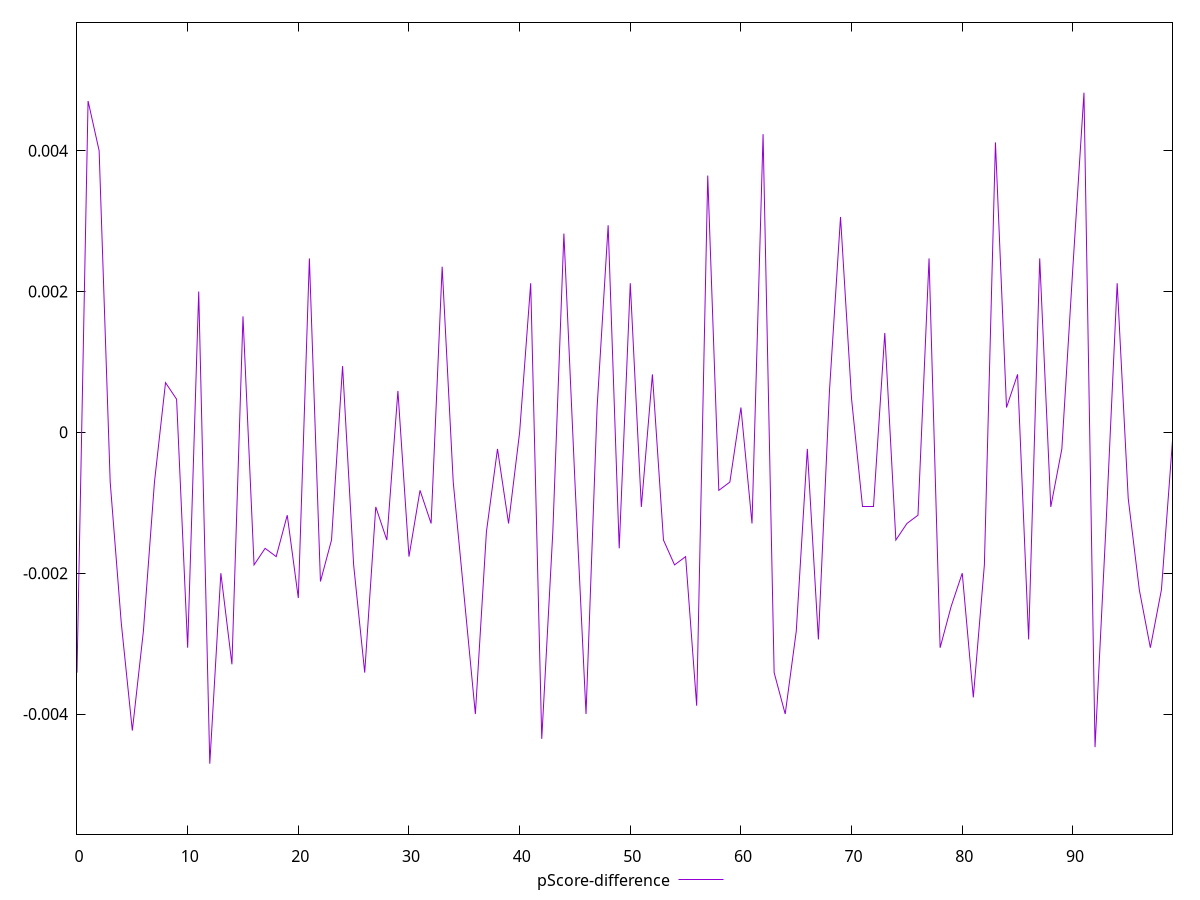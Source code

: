 reset

$pScoreDifference <<EOF
0 -0.0034117647058823364
1 0.004705882352941171
2 0.0040000000000000036
3 -0.0007058823529411673
4 -0.002705882352941169
5 -0.004235294117647059
6 -0.0028235294117647247
7 -0.0007058823529411673
8 0.0007058823529411673
9 0.00047058823529416705
10 -0.003058823529411725
11 0.0020000000000000018
12 -0.004705882352941171
13 -0.0019999999999999463
14 -0.0032941176470588363
15 0.0016470588235294459
16 -0.0018823529411764461
17 -0.0016470588235293904
18 -0.001764705882352946
19 -0.0011764705882352788
20 -0.002352941176470613
21 0.002470588235294169
22 -0.002117647058823502
23 -0.0015294117647058347
24 0.0009411764705882231
25 -0.0018823529411764461
26 -0.0034117647058823364
27 -0.0010588235294117232
28 -0.0015294117647058347
29 0.0005882352941176672
30 -0.001764705882352946
31 -0.0008235294117646674
32 -0.0012941176470588345
33 0.002352941176470613
34 -0.0007058823529411673
35 -0.0023529411764705577
36 -0.003999999999999948
37 -0.0014117647058823346
38 -0.00023529411764705577
39 -0.0012941176470588345
40 5.551115123125783e-17
41 0.0021176470588235574
42 -0.0043529411764705594
43 -0.0014117647058823346
44 0.0028235294117647247
45 -0.0007058823529411673
46 -0.0040000000000000036
47 0.0003529411764706114
48 0.0029411764705882804
49 -0.0016470588235293904
50 0.0021176470588235574
51 -0.0010588235294117232
52 0.0008235294117647229
53 -0.0015294117647058347
54 -0.0018823529411764461
55 -0.001764705882352946
56 -0.003882352941176448
57 0.003647058823529392
58 -0.0008235294117646674
59 -0.0007058823529411673
60 0.0003529411764706114
61 -0.0012941176470588345
62 0.004235294117647059
63 -0.0034117647058823364
64 -0.003999999999999948
65 -0.0028235294117647247
66 -0.00023529411764705577
67 -0.002941176470588225
68 0.0005882352941176672
69 0.0030588235294117805
70 0.00047058823529416705
71 -0.0010588235294117232
72 -0.0010588235294117232
73 0.0014117647058823901
74 -0.0015294117647058347
75 -0.0012941176470588345
76 -0.0011764705882352788
77 0.002470588235294169
78 -0.003058823529411725
79 -0.0024705882352941133
80 -0.0019999999999999463
81 -0.003764705882352948
82 -0.0018823529411764461
83 0.004117647058823504
84 0.0003529411764706114
85 0.0008235294117647229
86 -0.002941176470588225
87 0.002470588235294169
88 -0.0010588235294117232
89 -0.00023529411764705577
90 0.002352941176470613
91 0.0048235294117647265
92 -0.004470588235294115
93 -0.0012941176470588345
94 0.0021176470588235574
95 -0.0009411764705882231
96 -0.0022352941176470575
97 -0.0030588235294117805
98 -0.0022352941176470575
99 -0.00011764705882350013
EOF

set key outside below
set xrange [0:99]
set yrange [-0.005705882352941171:0.0058235294117647265]
set trange [-0.005705882352941171:0.0058235294117647265]
set terminal svg size 640, 500 enhanced background rgb 'white'
set output "report_00019_2021-02-10T18-14-37.922Z//render-blocking-resources/samples/pages/pScore-difference/values.svg"

plot $pScoreDifference title "pScore-difference" with line

reset
